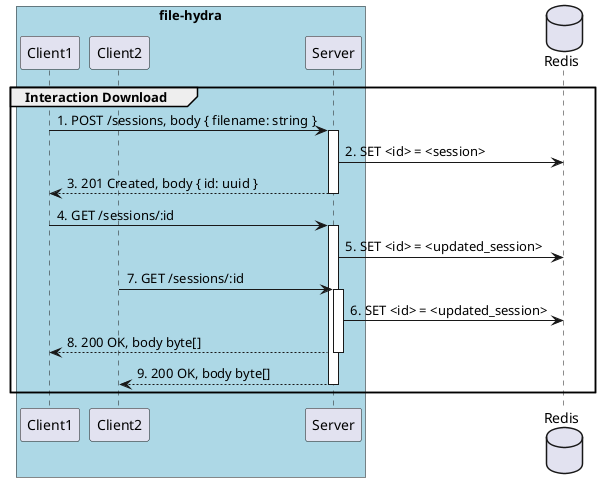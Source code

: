 @startuml
box "file-hydra" #LightBlue
    participant Client1 as c1
    participant Client2 as c2
    participant Server as s
end box

database Redis

group Interaction Download
    c1 -> s : 1. POST /sessions, body { filename: string }
    activate s
    s -> Redis : 2. SET <id> = <session>
    s --> c1 : 3. 201 Created, body { id: uuid }
    deactivate s
    c1 -> s : 4. GET /sessions/:id 
    activate s
    s -> Redis : 5. SET <id> = <updated_session>
    c2 -> s : 7. GET /sessions/:id
    activate s
    s -> Redis : 6. SET <id> = <updated_session>
    s --> c1 : 8. 200 OK, body byte[]
    deactivate s
    s --> c2 : 9. 200 OK, body byte[]
    deactivate s
end group
@enduml